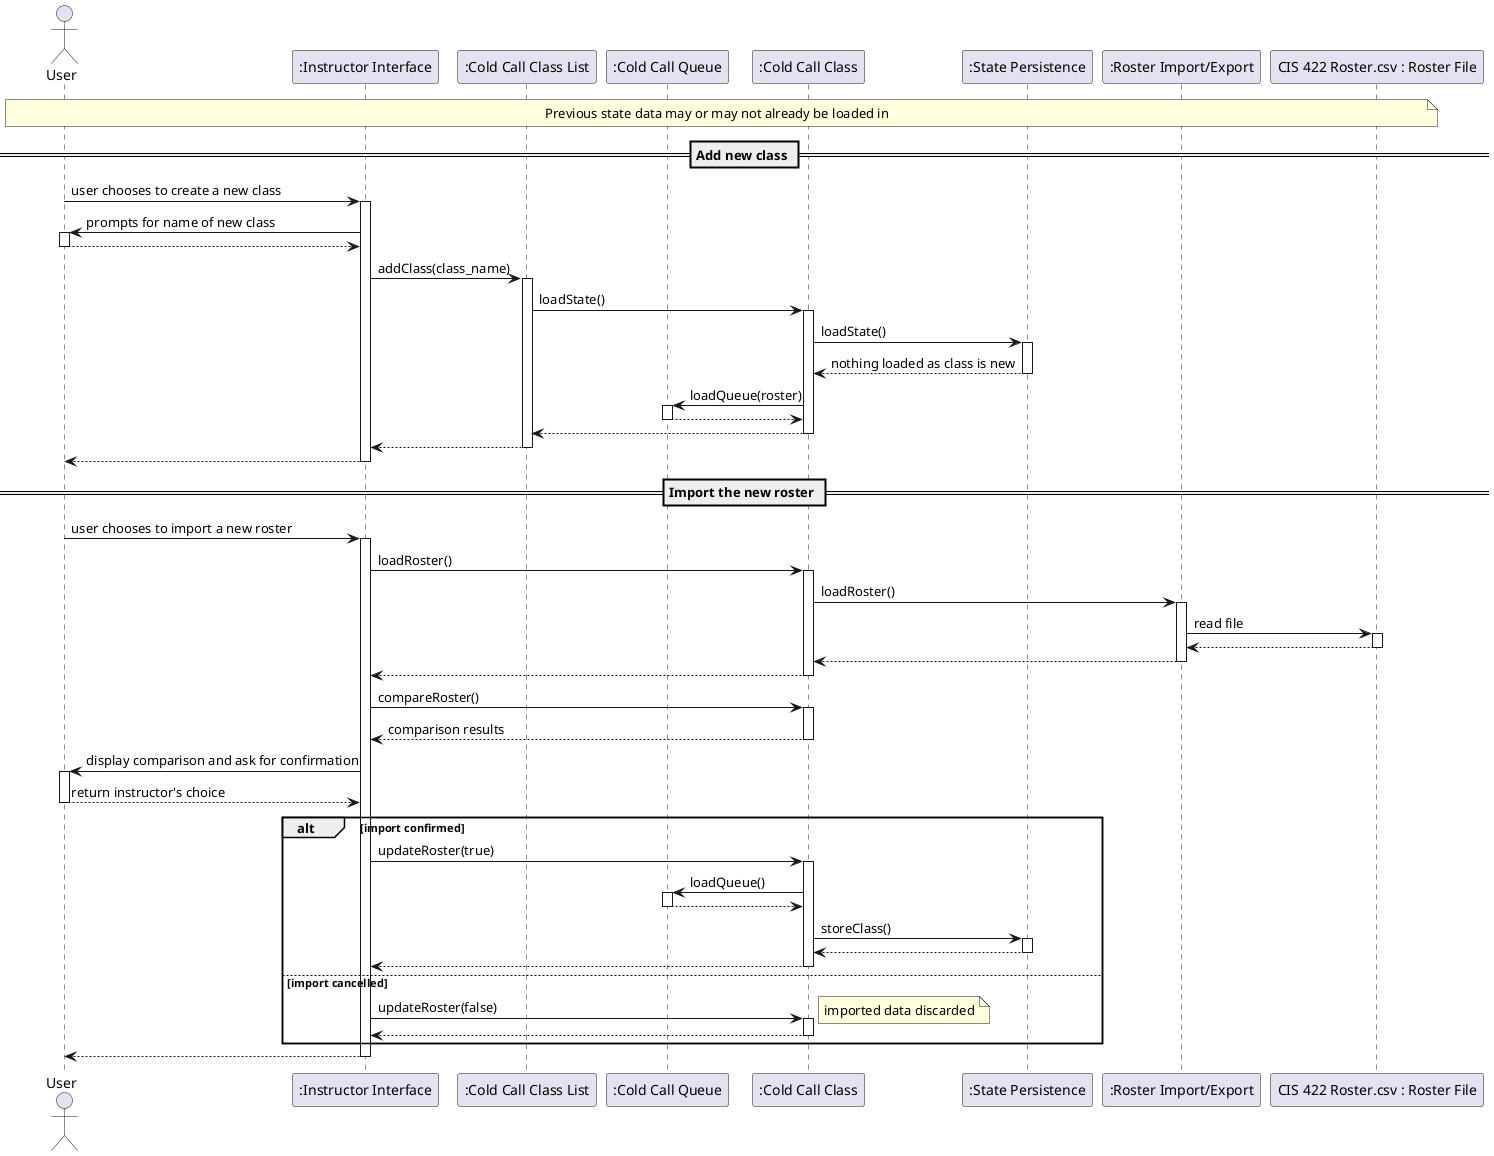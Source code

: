 @startuml
actor User as User
participant ":Instructor Interface" as InstructorUI
participant ":Cold Call Class List" as List
participant ":Cold Call Queue" as Queue
participant ":Cold Call Class" as Class
participant ":State Persistence" as StatePersistence
participant ":Roster Import/Export" as RosterIE
participant "CIS 422 Roster.csv : Roster File" as RosterFile

autoactivate on

note over User, RosterFile: Previous state data may or may not already be loaded in

== Add new class ==
User -> InstructorUI : user chooses to create a new class
InstructorUI -> User : prompts for name of new class
User --> InstructorUI
InstructorUI -> List : addClass(class_name)
List -> Class : loadState()
Class -> StatePersistence : loadState()
StatePersistence --> Class : nothing loaded as class is new
Class -> Queue : loadQueue(roster)
Queue --> Class
Class --> List
List --> InstructorUI
InstructorUI --> User


== Import the new roster ==
User -> InstructorUI : user chooses to import a new roster
InstructorUI -> Class : loadRoster()
Class -> RosterIE : loadRoster()
RosterIE -> RosterFile : read file
RosterFile --> RosterIE
RosterIE --> Class
Class --> InstructorUI

InstructorUI -> Class : compareRoster()
Class --> InstructorUI : comparison results
InstructorUI -> User : display comparison and ask for confirmation
User --> InstructorUI : return instructor's choice

alt import confirmed
  InstructorUI -> Class : updateRoster(true)
  Class -> Queue : loadQueue()
  Queue --> Class
  Class -> StatePersistence : storeClass()
  StatePersistence --> Class
  Class --> InstructorUI

else import cancelled
  InstructorUI -> Class : updateRoster(false)
  note right: imported data discarded
  Class --> InstructorUI
end

InstructorUI --> User

@enduml
